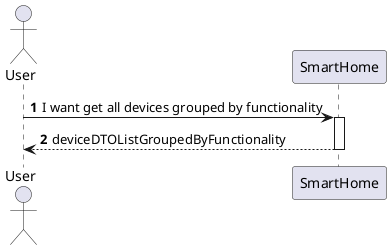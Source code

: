 @startuml
'https://plantuml.com/sequence-diagram

!pragma layout smetana

autonumber

actor "User" as User
participant "SmartHome" as SH

User -> SH : I want get all devices grouped by functionality
activate SH

SH --> User : deviceDTOListGroupedByFunctionality
deactivate SH

@enduml